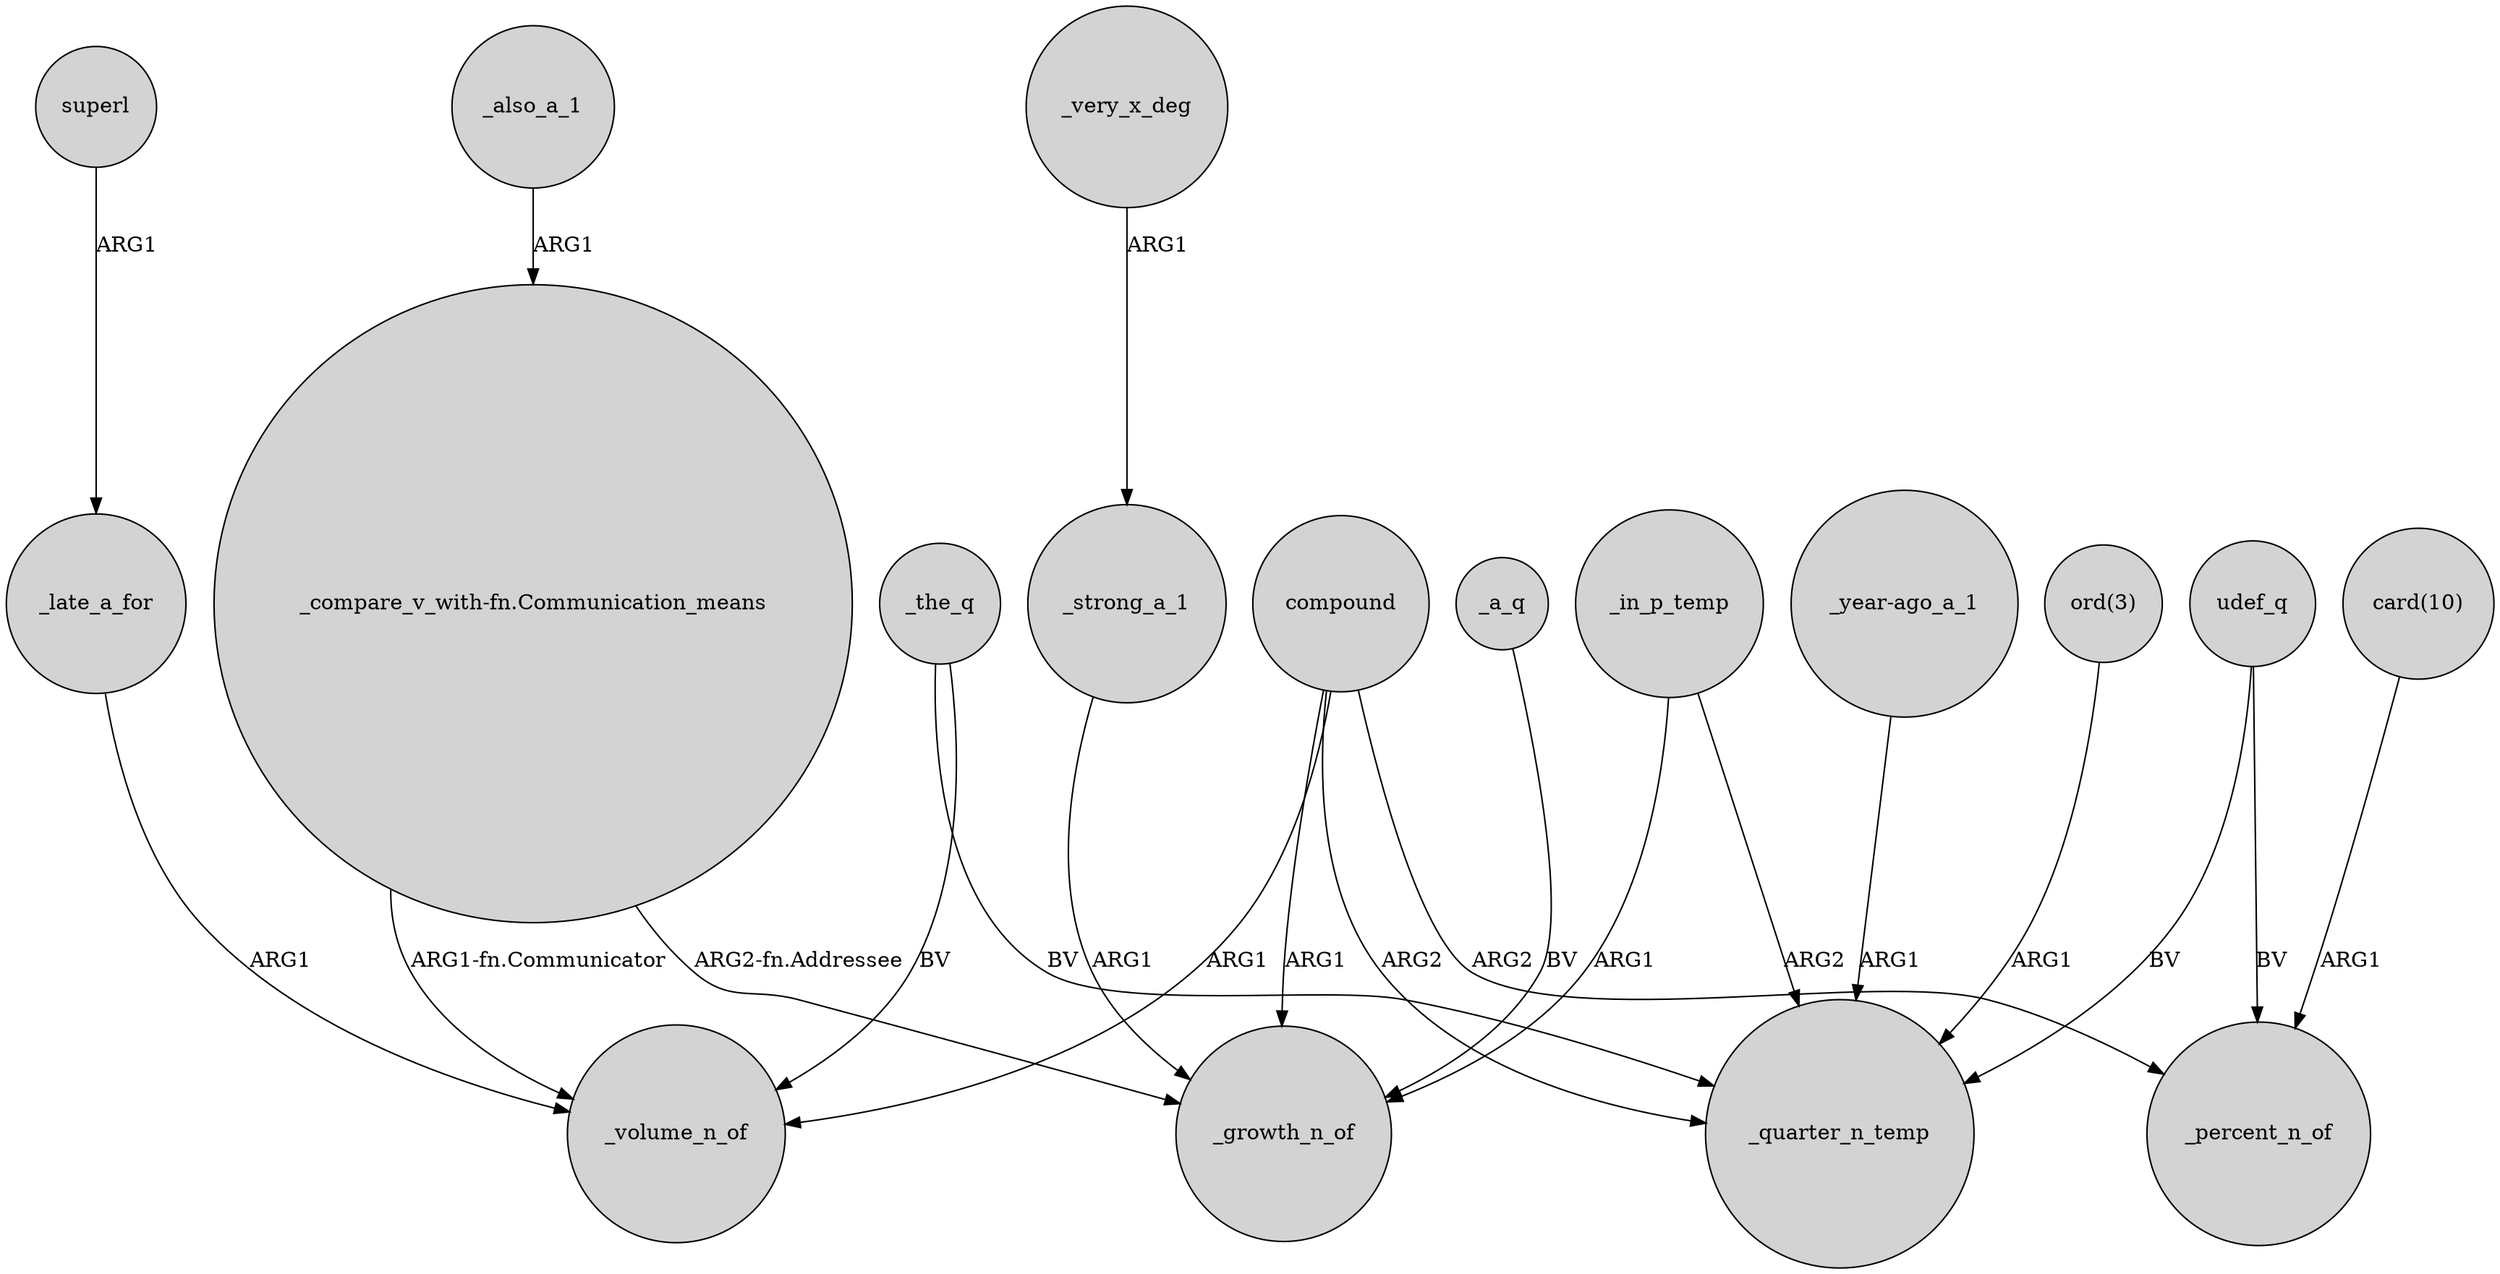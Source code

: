 digraph {
	node [shape=circle style=filled]
	compound -> _volume_n_of [label=ARG1]
	_in_p_temp -> _quarter_n_temp [label=ARG2]
	"ord(3)" -> _quarter_n_temp [label=ARG1]
	"_compare_v_with-fn.Communication_means" -> _volume_n_of [label="ARG1-fn.Communicator"]
	_the_q -> _quarter_n_temp [label=BV]
	superl -> _late_a_for [label=ARG1]
	_a_q -> _growth_n_of [label=BV]
	compound -> _quarter_n_temp [label=ARG2]
	udef_q -> _percent_n_of [label=BV]
	_late_a_for -> _volume_n_of [label=ARG1]
	_very_x_deg -> _strong_a_1 [label=ARG1]
	compound -> _percent_n_of [label=ARG2]
	"card(10)" -> _percent_n_of [label=ARG1]
	"_compare_v_with-fn.Communication_means" -> _growth_n_of [label="ARG2-fn.Addressee"]
	_strong_a_1 -> _growth_n_of [label=ARG1]
	_also_a_1 -> "_compare_v_with-fn.Communication_means" [label=ARG1]
	udef_q -> _quarter_n_temp [label=BV]
	_the_q -> _volume_n_of [label=BV]
	_in_p_temp -> _growth_n_of [label=ARG1]
	compound -> _growth_n_of [label=ARG1]
	"_year-ago_a_1" -> _quarter_n_temp [label=ARG1]
}
